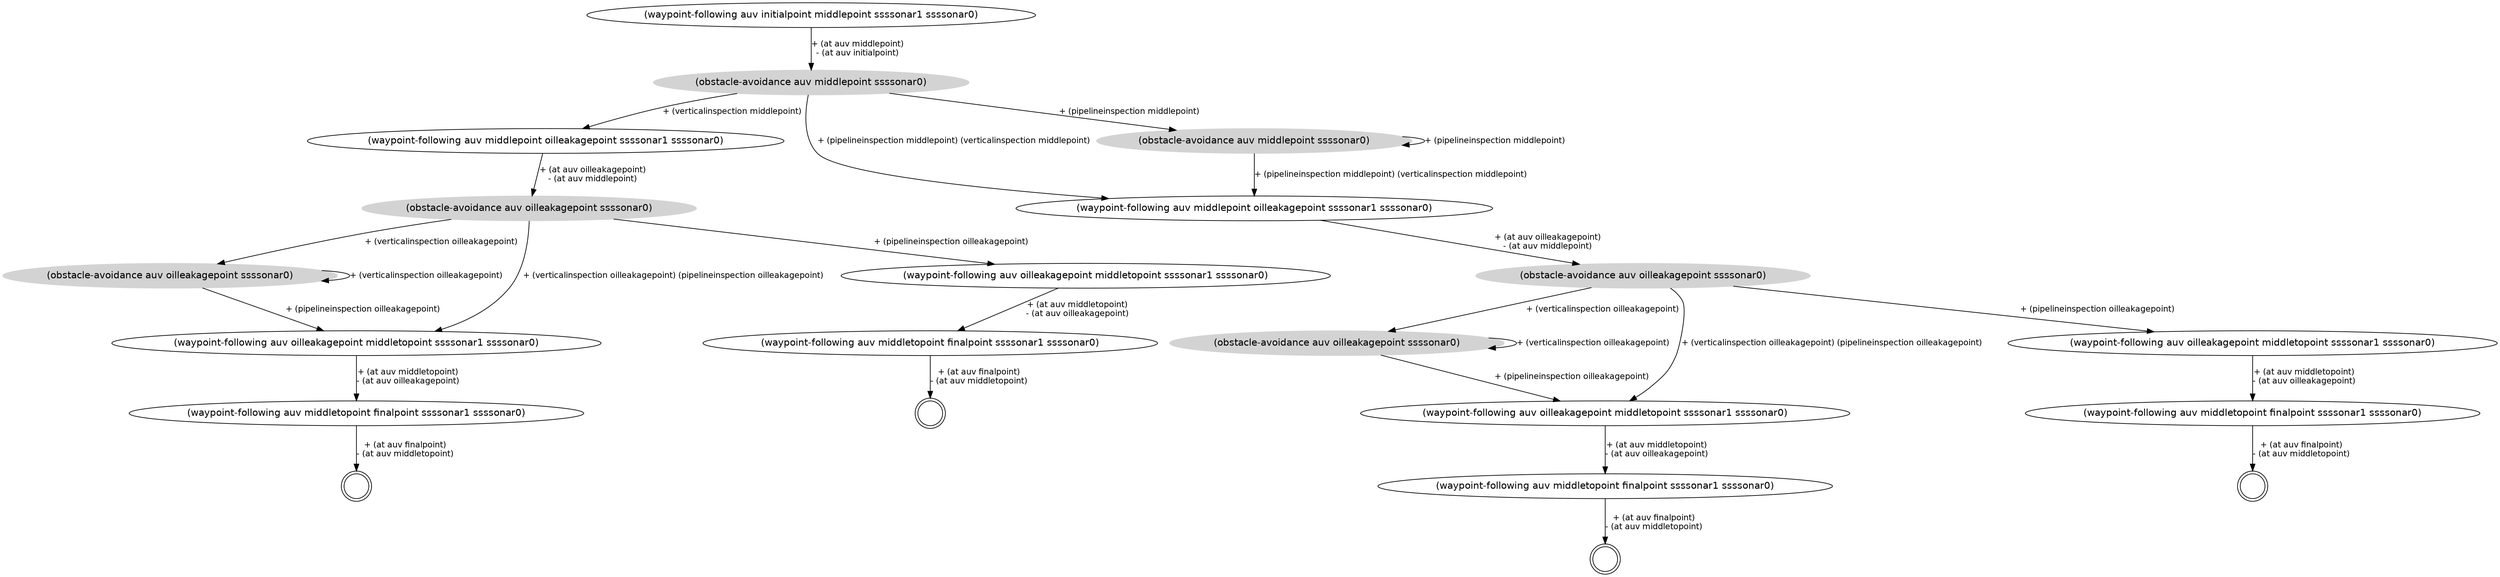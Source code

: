 digraph Struc {
 graph [fontname = "helvetica"];
 node [fontname = "helvetica"];
 edge [fontname = "helvetica"];
 node [shape=ellipse];
 packMode="graph";
 n0 [label="(waypoint-following auv initialpoint middlepoint ssssonar1 ssssonar0)"];
 n0->n1 [fontsize=12, label="+ (at auv middlepoint)\n- (at auv initialpoint)"];
 n1 [style=filled, color=lightgrey, label="(obstacle-avoidance auv middlepoint ssssonar0)"];
 n1->n2 [fontsize=12, label="+ (verticalinspection middlepoint)"];
 n1->n3 [fontsize=12, label="+ (pipelineinspection middlepoint) (verticalinspection middlepoint)"];
 n1->n4 [fontsize=12, label="+ (pipelineinspection middlepoint)"];
 n2 [label="(waypoint-following auv middlepoint oilleakagepoint ssssonar1 ssssonar0)"];
 n2->n5 [fontsize=12, label="+ (at auv oilleakagepoint)\n- (at auv middlepoint)"];
 n3 [label="(waypoint-following auv middlepoint oilleakagepoint ssssonar1 ssssonar0)"];
 n3->n6 [fontsize=12, label="+ (at auv oilleakagepoint)\n- (at auv middlepoint)"];
 n4 [style=filled, color=lightgrey, label="(obstacle-avoidance auv middlepoint ssssonar0)"];
 n4->n3 [fontsize=12, label="+ (pipelineinspection middlepoint) (verticalinspection middlepoint)"];
 n4->n4 [fontsize=12, label="+ (pipelineinspection middlepoint)"];
 n5 [style=filled, color=lightgrey, label="(obstacle-avoidance auv oilleakagepoint ssssonar0)"];
 n5->n7 [fontsize=12, label="+ (verticalinspection oilleakagepoint)"];
 n5->n8 [fontsize=12, label="+ (verticalinspection oilleakagepoint) (pipelineinspection oilleakagepoint)"];
 n5->n9 [fontsize=12, label="+ (pipelineinspection oilleakagepoint)"];
 n6 [style=filled, color=lightgrey, label="(obstacle-avoidance auv oilleakagepoint ssssonar0)"];
 n6->n10 [fontsize=12, label="+ (verticalinspection oilleakagepoint)"];
 n6->n11 [fontsize=12, label="+ (verticalinspection oilleakagepoint) (pipelineinspection oilleakagepoint)"];
 n6->n12 [fontsize=12, label="+ (pipelineinspection oilleakagepoint)"];
 n7 [style=filled, color=lightgrey, label="(obstacle-avoidance auv oilleakagepoint ssssonar0)"];
 n7->n7 [fontsize=12, label="+ (verticalinspection oilleakagepoint)"];
 n7->n8 [fontsize=12, label="+ (pipelineinspection oilleakagepoint)"];
 n8 [label="(waypoint-following auv oilleakagepoint middletopoint ssssonar1 ssssonar0)"];
 n8->n13 [fontsize=12, label="+ (at auv middletopoint)\n- (at auv oilleakagepoint)"];
 n9 [label="(waypoint-following auv oilleakagepoint middletopoint ssssonar1 ssssonar0)"];
 n9->n14 [fontsize=12, label="+ (at auv middletopoint)\n- (at auv oilleakagepoint)"];
 n10 [style=filled, color=lightgrey, label="(obstacle-avoidance auv oilleakagepoint ssssonar0)"];
 n10->n10 [fontsize=12, label="+ (verticalinspection oilleakagepoint)"];
 n10->n11 [fontsize=12, label="+ (pipelineinspection oilleakagepoint)"];
 n11 [label="(waypoint-following auv oilleakagepoint middletopoint ssssonar1 ssssonar0)"];
 n11->n15 [fontsize=12, label="+ (at auv middletopoint)\n- (at auv oilleakagepoint)"];
 n12 [label="(waypoint-following auv oilleakagepoint middletopoint ssssonar1 ssssonar0)"];
 n12->n16 [fontsize=12, label="+ (at auv middletopoint)\n- (at auv oilleakagepoint)"];
 n13 [label="(waypoint-following auv middletopoint finalpoint ssssonar1 ssssonar0)"];
 n13->n17 [fontsize=12, label="+ (at auv finalpoint)\n- (at auv middletopoint)"];
 n14 [label="(waypoint-following auv middletopoint finalpoint ssssonar1 ssssonar0)"];
 n14->n18 [fontsize=12, label="+ (at auv finalpoint)\n- (at auv middletopoint)"];
 n15 [label="(waypoint-following auv middletopoint finalpoint ssssonar1 ssssonar0)"];
 n15->n19 [fontsize=12, label="+ (at auv finalpoint)\n- (at auv middletopoint)"];
 n16 [label="(waypoint-following auv middletopoint finalpoint ssssonar1 ssssonar0)"];
 n16->n20 [fontsize=12, label="+ (at auv finalpoint)\n- (at auv middletopoint)"];
 n17 [shape=circle,label="",peripheries=2];
 n18 [shape=circle,label="",peripheries=2];
 n19 [shape=circle,label="",peripheries=2];
 n20 [shape=circle,label="",peripheries=2];
}
